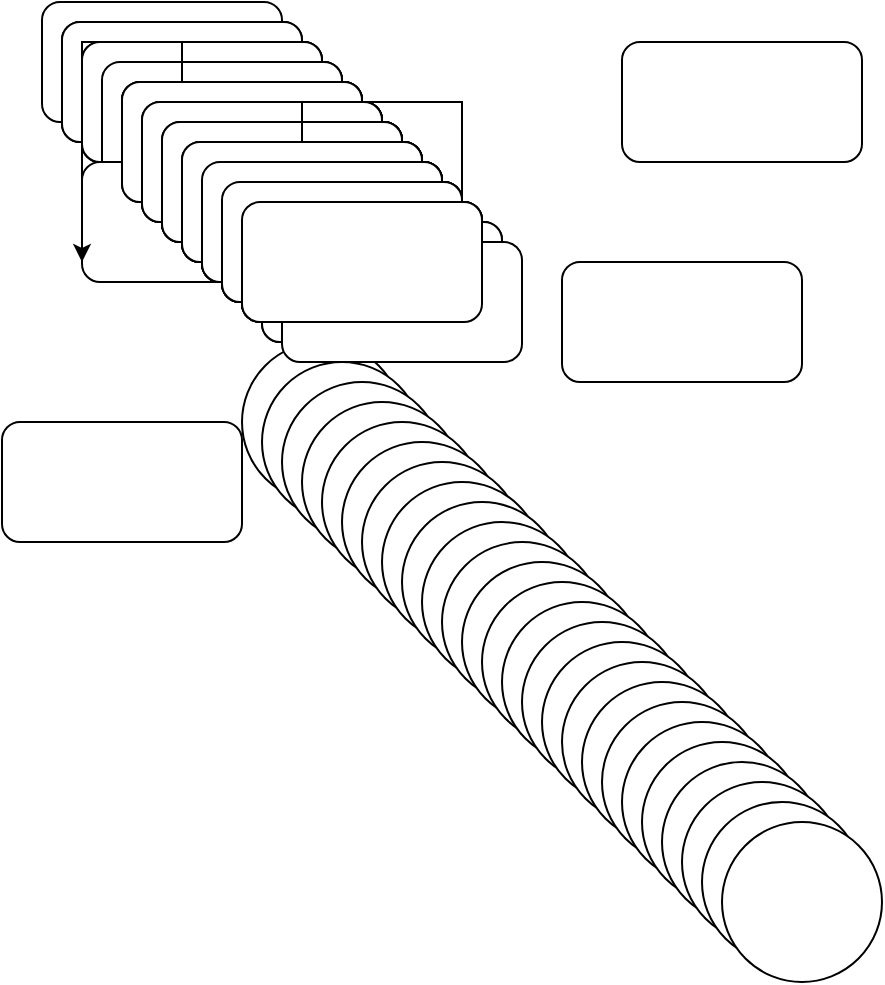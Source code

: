 <mxfile version="22.1.3" type="github">
  <diagram name="第 1 页" id="BYetjE3kx1o-xdlGlc3N">
    <mxGraphModel dx="1426" dy="785" grid="1" gridSize="10" guides="1" tooltips="1" connect="1" arrows="1" fold="1" page="1" pageScale="1" pageWidth="827" pageHeight="1169" math="0" shadow="0">
      <root>
        <mxCell id="0" />
        <mxCell id="1" parent="0" />
        <mxCell id="DApsgYXYk_P9o4439fqe-1" value="" style="ellipse;whiteSpace=wrap;html=1;aspect=fixed;" parent="1" vertex="1">
          <mxGeometry x="260" y="340" width="80" height="80" as="geometry" />
        </mxCell>
        <mxCell id="DApsgYXYk_P9o4439fqe-2" value="" style="ellipse;whiteSpace=wrap;html=1;aspect=fixed;" parent="1" vertex="1">
          <mxGeometry x="270" y="350" width="80" height="80" as="geometry" />
        </mxCell>
        <mxCell id="DApsgYXYk_P9o4439fqe-3" value="" style="ellipse;whiteSpace=wrap;html=1;aspect=fixed;" parent="1" vertex="1">
          <mxGeometry x="280" y="360" width="80" height="80" as="geometry" />
        </mxCell>
        <mxCell id="DApsgYXYk_P9o4439fqe-4" value="" style="ellipse;whiteSpace=wrap;html=1;aspect=fixed;" parent="1" vertex="1">
          <mxGeometry x="290" y="370" width="80" height="80" as="geometry" />
        </mxCell>
        <mxCell id="DApsgYXYk_P9o4439fqe-5" value="" style="ellipse;whiteSpace=wrap;html=1;aspect=fixed;" parent="1" vertex="1">
          <mxGeometry x="300" y="380" width="80" height="80" as="geometry" />
        </mxCell>
        <mxCell id="DApsgYXYk_P9o4439fqe-6" value="" style="ellipse;whiteSpace=wrap;html=1;aspect=fixed;" parent="1" vertex="1">
          <mxGeometry x="310" y="390" width="80" height="80" as="geometry" />
        </mxCell>
        <mxCell id="DApsgYXYk_P9o4439fqe-7" value="" style="ellipse;whiteSpace=wrap;html=1;aspect=fixed;" parent="1" vertex="1">
          <mxGeometry x="320" y="400" width="80" height="80" as="geometry" />
        </mxCell>
        <mxCell id="DApsgYXYk_P9o4439fqe-8" value="" style="ellipse;whiteSpace=wrap;html=1;aspect=fixed;" parent="1" vertex="1">
          <mxGeometry x="330" y="410" width="80" height="80" as="geometry" />
        </mxCell>
        <mxCell id="DApsgYXYk_P9o4439fqe-9" value="" style="ellipse;whiteSpace=wrap;html=1;aspect=fixed;" parent="1" vertex="1">
          <mxGeometry x="340" y="420" width="80" height="80" as="geometry" />
        </mxCell>
        <mxCell id="DApsgYXYk_P9o4439fqe-10" value="" style="ellipse;whiteSpace=wrap;html=1;aspect=fixed;" parent="1" vertex="1">
          <mxGeometry x="350" y="430" width="80" height="80" as="geometry" />
        </mxCell>
        <mxCell id="DApsgYXYk_P9o4439fqe-11" value="" style="ellipse;whiteSpace=wrap;html=1;aspect=fixed;" parent="1" vertex="1">
          <mxGeometry x="360" y="440" width="80" height="80" as="geometry" />
        </mxCell>
        <mxCell id="DApsgYXYk_P9o4439fqe-12" value="" style="ellipse;whiteSpace=wrap;html=1;aspect=fixed;" parent="1" vertex="1">
          <mxGeometry x="370" y="450" width="80" height="80" as="geometry" />
        </mxCell>
        <mxCell id="DApsgYXYk_P9o4439fqe-13" value="" style="ellipse;whiteSpace=wrap;html=1;aspect=fixed;" parent="1" vertex="1">
          <mxGeometry x="380" y="460" width="80" height="80" as="geometry" />
        </mxCell>
        <mxCell id="DApsgYXYk_P9o4439fqe-14" value="" style="ellipse;whiteSpace=wrap;html=1;aspect=fixed;" parent="1" vertex="1">
          <mxGeometry x="390" y="470" width="80" height="80" as="geometry" />
        </mxCell>
        <mxCell id="DApsgYXYk_P9o4439fqe-15" value="" style="ellipse;whiteSpace=wrap;html=1;aspect=fixed;" parent="1" vertex="1">
          <mxGeometry x="400" y="480" width="80" height="80" as="geometry" />
        </mxCell>
        <mxCell id="DApsgYXYk_P9o4439fqe-16" value="" style="ellipse;whiteSpace=wrap;html=1;aspect=fixed;" parent="1" vertex="1">
          <mxGeometry x="410" y="490" width="80" height="80" as="geometry" />
        </mxCell>
        <mxCell id="DApsgYXYk_P9o4439fqe-17" value="" style="ellipse;whiteSpace=wrap;html=1;aspect=fixed;" parent="1" vertex="1">
          <mxGeometry x="420" y="500" width="80" height="80" as="geometry" />
        </mxCell>
        <mxCell id="DApsgYXYk_P9o4439fqe-18" value="" style="ellipse;whiteSpace=wrap;html=1;aspect=fixed;" parent="1" vertex="1">
          <mxGeometry x="430" y="510" width="80" height="80" as="geometry" />
        </mxCell>
        <mxCell id="DApsgYXYk_P9o4439fqe-19" value="" style="ellipse;whiteSpace=wrap;html=1;aspect=fixed;" parent="1" vertex="1">
          <mxGeometry x="440" y="520" width="80" height="80" as="geometry" />
        </mxCell>
        <mxCell id="DApsgYXYk_P9o4439fqe-20" value="" style="ellipse;whiteSpace=wrap;html=1;aspect=fixed;" parent="1" vertex="1">
          <mxGeometry x="450" y="530" width="80" height="80" as="geometry" />
        </mxCell>
        <mxCell id="DApsgYXYk_P9o4439fqe-21" value="" style="ellipse;whiteSpace=wrap;html=1;aspect=fixed;" parent="1" vertex="1">
          <mxGeometry x="460" y="540" width="80" height="80" as="geometry" />
        </mxCell>
        <mxCell id="DApsgYXYk_P9o4439fqe-22" value="" style="ellipse;whiteSpace=wrap;html=1;aspect=fixed;" parent="1" vertex="1">
          <mxGeometry x="470" y="550" width="80" height="80" as="geometry" />
        </mxCell>
        <mxCell id="DApsgYXYk_P9o4439fqe-23" value="" style="ellipse;whiteSpace=wrap;html=1;aspect=fixed;" parent="1" vertex="1">
          <mxGeometry x="480" y="560" width="80" height="80" as="geometry" />
        </mxCell>
        <mxCell id="DApsgYXYk_P9o4439fqe-24" value="" style="ellipse;whiteSpace=wrap;html=1;aspect=fixed;" parent="1" vertex="1">
          <mxGeometry x="490" y="570" width="80" height="80" as="geometry" />
        </mxCell>
        <mxCell id="DApsgYXYk_P9o4439fqe-25" value="" style="ellipse;whiteSpace=wrap;html=1;aspect=fixed;" parent="1" vertex="1">
          <mxGeometry x="500" y="580" width="80" height="80" as="geometry" />
        </mxCell>
        <mxCell id="aWUKLmQarYbXgrVTm1iS-2" value="" style="rounded=1;whiteSpace=wrap;html=1;" vertex="1" parent="1">
          <mxGeometry x="160" y="170" width="120" height="60" as="geometry" />
        </mxCell>
        <mxCell id="aWUKLmQarYbXgrVTm1iS-3" value="" style="rounded=1;whiteSpace=wrap;html=1;" vertex="1" parent="1">
          <mxGeometry x="170" y="180" width="120" height="60" as="geometry" />
        </mxCell>
        <mxCell id="aWUKLmQarYbXgrVTm1iS-4" value="" style="rounded=1;whiteSpace=wrap;html=1;" vertex="1" parent="1">
          <mxGeometry x="180" y="190" width="120" height="60" as="geometry" />
        </mxCell>
        <mxCell id="aWUKLmQarYbXgrVTm1iS-5" value="" style="rounded=1;whiteSpace=wrap;html=1;" vertex="1" parent="1">
          <mxGeometry x="190" y="200" width="120" height="60" as="geometry" />
        </mxCell>
        <mxCell id="aWUKLmQarYbXgrVTm1iS-6" value="" style="rounded=1;whiteSpace=wrap;html=1;" vertex="1" parent="1">
          <mxGeometry x="200" y="210" width="120" height="60" as="geometry" />
        </mxCell>
        <mxCell id="aWUKLmQarYbXgrVTm1iS-7" value="" style="rounded=1;whiteSpace=wrap;html=1;" vertex="1" parent="1">
          <mxGeometry x="210" y="220" width="120" height="60" as="geometry" />
        </mxCell>
        <mxCell id="aWUKLmQarYbXgrVTm1iS-8" value="" style="rounded=1;whiteSpace=wrap;html=1;" vertex="1" parent="1">
          <mxGeometry x="220" y="230" width="120" height="60" as="geometry" />
        </mxCell>
        <mxCell id="aWUKLmQarYbXgrVTm1iS-9" value="" style="rounded=1;whiteSpace=wrap;html=1;" vertex="1" parent="1">
          <mxGeometry x="170" y="180" width="120" height="60" as="geometry" />
        </mxCell>
        <mxCell id="aWUKLmQarYbXgrVTm1iS-10" value="" style="rounded=1;whiteSpace=wrap;html=1;" vertex="1" parent="1">
          <mxGeometry x="180" y="190" width="120" height="60" as="geometry" />
        </mxCell>
        <mxCell id="aWUKLmQarYbXgrVTm1iS-11" value="" style="rounded=1;whiteSpace=wrap;html=1;" vertex="1" parent="1">
          <mxGeometry x="190" y="200" width="120" height="60" as="geometry" />
        </mxCell>
        <mxCell id="aWUKLmQarYbXgrVTm1iS-12" value="" style="rounded=1;whiteSpace=wrap;html=1;" vertex="1" parent="1">
          <mxGeometry x="200" y="210" width="120" height="60" as="geometry" />
        </mxCell>
        <mxCell id="aWUKLmQarYbXgrVTm1iS-13" value="" style="rounded=1;whiteSpace=wrap;html=1;" vertex="1" parent="1">
          <mxGeometry x="210" y="220" width="120" height="60" as="geometry" />
        </mxCell>
        <mxCell id="aWUKLmQarYbXgrVTm1iS-14" value="" style="rounded=1;whiteSpace=wrap;html=1;" vertex="1" parent="1">
          <mxGeometry x="220" y="230" width="120" height="60" as="geometry" />
        </mxCell>
        <mxCell id="aWUKLmQarYbXgrVTm1iS-15" value="" style="rounded=1;whiteSpace=wrap;html=1;" vertex="1" parent="1">
          <mxGeometry x="230" y="240" width="120" height="60" as="geometry" />
        </mxCell>
        <mxCell id="aWUKLmQarYbXgrVTm1iS-16" value="" style="rounded=1;whiteSpace=wrap;html=1;" vertex="1" parent="1">
          <mxGeometry x="180" y="190" width="120" height="60" as="geometry" />
        </mxCell>
        <mxCell id="aWUKLmQarYbXgrVTm1iS-17" value="" style="rounded=1;whiteSpace=wrap;html=1;" vertex="1" parent="1">
          <mxGeometry x="190" y="200" width="120" height="60" as="geometry" />
        </mxCell>
        <mxCell id="aWUKLmQarYbXgrVTm1iS-18" value="" style="rounded=1;whiteSpace=wrap;html=1;" vertex="1" parent="1">
          <mxGeometry x="200" y="210" width="120" height="60" as="geometry" />
        </mxCell>
        <mxCell id="aWUKLmQarYbXgrVTm1iS-19" value="" style="rounded=1;whiteSpace=wrap;html=1;" vertex="1" parent="1">
          <mxGeometry x="210" y="220" width="120" height="60" as="geometry" />
        </mxCell>
        <mxCell id="aWUKLmQarYbXgrVTm1iS-20" value="" style="rounded=1;whiteSpace=wrap;html=1;" vertex="1" parent="1">
          <mxGeometry x="220" y="230" width="120" height="60" as="geometry" />
        </mxCell>
        <mxCell id="aWUKLmQarYbXgrVTm1iS-21" value="" style="rounded=1;whiteSpace=wrap;html=1;" vertex="1" parent="1">
          <mxGeometry x="230" y="240" width="120" height="60" as="geometry" />
        </mxCell>
        <mxCell id="aWUKLmQarYbXgrVTm1iS-22" value="" style="rounded=1;whiteSpace=wrap;html=1;" vertex="1" parent="1">
          <mxGeometry x="240" y="250" width="120" height="60" as="geometry" />
        </mxCell>
        <mxCell id="aWUKLmQarYbXgrVTm1iS-23" value="" style="rounded=1;whiteSpace=wrap;html=1;" vertex="1" parent="1">
          <mxGeometry x="180" y="250" width="120" height="60" as="geometry" />
        </mxCell>
        <mxCell id="aWUKLmQarYbXgrVTm1iS-24" value="" style="rounded=1;whiteSpace=wrap;html=1;" vertex="1" parent="1">
          <mxGeometry x="200" y="210" width="120" height="60" as="geometry" />
        </mxCell>
        <mxCell id="aWUKLmQarYbXgrVTm1iS-25" value="" style="rounded=1;whiteSpace=wrap;html=1;" vertex="1" parent="1">
          <mxGeometry x="210" y="220" width="120" height="60" as="geometry" />
        </mxCell>
        <mxCell id="aWUKLmQarYbXgrVTm1iS-26" value="" style="rounded=1;whiteSpace=wrap;html=1;" vertex="1" parent="1">
          <mxGeometry x="220" y="230" width="120" height="60" as="geometry" />
        </mxCell>
        <mxCell id="aWUKLmQarYbXgrVTm1iS-27" value="" style="rounded=1;whiteSpace=wrap;html=1;" vertex="1" parent="1">
          <mxGeometry x="230" y="240" width="120" height="60" as="geometry" />
        </mxCell>
        <mxCell id="aWUKLmQarYbXgrVTm1iS-28" value="" style="rounded=1;whiteSpace=wrap;html=1;" vertex="1" parent="1">
          <mxGeometry x="240" y="250" width="120" height="60" as="geometry" />
        </mxCell>
        <mxCell id="aWUKLmQarYbXgrVTm1iS-29" value="" style="rounded=1;whiteSpace=wrap;html=1;" vertex="1" parent="1">
          <mxGeometry x="250" y="260" width="120" height="60" as="geometry" />
        </mxCell>
        <mxCell id="aWUKLmQarYbXgrVTm1iS-59" style="edgeStyle=orthogonalEdgeStyle;rounded=0;orthogonalLoop=1;jettySize=auto;html=1;exitX=0.25;exitY=0;exitDx=0;exitDy=0;" edge="1" parent="1" source="aWUKLmQarYbXgrVTm1iS-30">
          <mxGeometry relative="1" as="geometry">
            <mxPoint x="180" y="300" as="targetPoint" />
          </mxGeometry>
        </mxCell>
        <mxCell id="aWUKLmQarYbXgrVTm1iS-30" value="" style="rounded=1;whiteSpace=wrap;html=1;" vertex="1" parent="1">
          <mxGeometry x="200" y="210" width="120" height="60" as="geometry" />
        </mxCell>
        <mxCell id="aWUKLmQarYbXgrVTm1iS-31" value="" style="rounded=1;whiteSpace=wrap;html=1;" vertex="1" parent="1">
          <mxGeometry x="210" y="220" width="120" height="60" as="geometry" />
        </mxCell>
        <mxCell id="aWUKLmQarYbXgrVTm1iS-32" value="" style="rounded=1;whiteSpace=wrap;html=1;" vertex="1" parent="1">
          <mxGeometry x="220" y="230" width="120" height="60" as="geometry" />
        </mxCell>
        <mxCell id="aWUKLmQarYbXgrVTm1iS-33" value="" style="rounded=1;whiteSpace=wrap;html=1;" vertex="1" parent="1">
          <mxGeometry x="230" y="240" width="120" height="60" as="geometry" />
        </mxCell>
        <mxCell id="aWUKLmQarYbXgrVTm1iS-34" value="" style="rounded=1;whiteSpace=wrap;html=1;" vertex="1" parent="1">
          <mxGeometry x="240" y="250" width="120" height="60" as="geometry" />
        </mxCell>
        <mxCell id="aWUKLmQarYbXgrVTm1iS-35" value="" style="rounded=1;whiteSpace=wrap;html=1;" vertex="1" parent="1">
          <mxGeometry x="250" y="260" width="120" height="60" as="geometry" />
        </mxCell>
        <mxCell id="aWUKLmQarYbXgrVTm1iS-36" value="" style="rounded=1;whiteSpace=wrap;html=1;" vertex="1" parent="1">
          <mxGeometry x="260" y="270" width="120" height="60" as="geometry" />
        </mxCell>
        <mxCell id="aWUKLmQarYbXgrVTm1iS-37" value="" style="rounded=1;whiteSpace=wrap;html=1;" vertex="1" parent="1">
          <mxGeometry x="210" y="220" width="120" height="60" as="geometry" />
        </mxCell>
        <mxCell id="aWUKLmQarYbXgrVTm1iS-38" value="" style="rounded=1;whiteSpace=wrap;html=1;" vertex="1" parent="1">
          <mxGeometry x="220" y="230" width="120" height="60" as="geometry" />
        </mxCell>
        <mxCell id="aWUKLmQarYbXgrVTm1iS-39" value="" style="rounded=1;whiteSpace=wrap;html=1;" vertex="1" parent="1">
          <mxGeometry x="230" y="240" width="120" height="60" as="geometry" />
        </mxCell>
        <mxCell id="aWUKLmQarYbXgrVTm1iS-40" value="" style="rounded=1;whiteSpace=wrap;html=1;" vertex="1" parent="1">
          <mxGeometry x="240" y="250" width="120" height="60" as="geometry" />
        </mxCell>
        <mxCell id="aWUKLmQarYbXgrVTm1iS-41" value="" style="rounded=1;whiteSpace=wrap;html=1;" vertex="1" parent="1">
          <mxGeometry x="250" y="260" width="120" height="60" as="geometry" />
        </mxCell>
        <mxCell id="aWUKLmQarYbXgrVTm1iS-42" value="" style="rounded=1;whiteSpace=wrap;html=1;" vertex="1" parent="1">
          <mxGeometry x="260" y="270" width="120" height="60" as="geometry" />
        </mxCell>
        <mxCell id="aWUKLmQarYbXgrVTm1iS-43" value="" style="rounded=1;whiteSpace=wrap;html=1;" vertex="1" parent="1">
          <mxGeometry x="270" y="280" width="120" height="60" as="geometry" />
        </mxCell>
        <mxCell id="aWUKLmQarYbXgrVTm1iS-44" value="" style="rounded=1;whiteSpace=wrap;html=1;" vertex="1" parent="1">
          <mxGeometry x="220" y="230" width="120" height="60" as="geometry" />
        </mxCell>
        <mxCell id="aWUKLmQarYbXgrVTm1iS-45" value="" style="rounded=1;whiteSpace=wrap;html=1;" vertex="1" parent="1">
          <mxGeometry x="230" y="240" width="120" height="60" as="geometry" />
        </mxCell>
        <mxCell id="aWUKLmQarYbXgrVTm1iS-46" value="" style="rounded=1;whiteSpace=wrap;html=1;" vertex="1" parent="1">
          <mxGeometry x="240" y="250" width="120" height="60" as="geometry" />
        </mxCell>
        <mxCell id="aWUKLmQarYbXgrVTm1iS-47" value="" style="rounded=1;whiteSpace=wrap;html=1;" vertex="1" parent="1">
          <mxGeometry x="250" y="260" width="120" height="60" as="geometry" />
        </mxCell>
        <mxCell id="aWUKLmQarYbXgrVTm1iS-48" value="" style="rounded=1;whiteSpace=wrap;html=1;" vertex="1" parent="1">
          <mxGeometry x="260" y="270" width="120" height="60" as="geometry" />
        </mxCell>
        <mxCell id="aWUKLmQarYbXgrVTm1iS-49" value="" style="rounded=1;whiteSpace=wrap;html=1;" vertex="1" parent="1">
          <mxGeometry x="270" y="280" width="120" height="60" as="geometry" />
        </mxCell>
        <mxCell id="aWUKLmQarYbXgrVTm1iS-50" value="" style="rounded=1;whiteSpace=wrap;html=1;" vertex="1" parent="1">
          <mxGeometry x="280" y="290" width="120" height="60" as="geometry" />
        </mxCell>
        <mxCell id="aWUKLmQarYbXgrVTm1iS-58" style="edgeStyle=orthogonalEdgeStyle;rounded=0;orthogonalLoop=1;jettySize=auto;html=1;exitX=0.5;exitY=0;exitDx=0;exitDy=0;" edge="1" parent="1" source="aWUKLmQarYbXgrVTm1iS-51" target="aWUKLmQarYbXgrVTm1iS-54">
          <mxGeometry relative="1" as="geometry" />
        </mxCell>
        <mxCell id="aWUKLmQarYbXgrVTm1iS-51" value="" style="rounded=1;whiteSpace=wrap;html=1;" vertex="1" parent="1">
          <mxGeometry x="230" y="240" width="120" height="60" as="geometry" />
        </mxCell>
        <mxCell id="aWUKLmQarYbXgrVTm1iS-52" value="" style="rounded=1;whiteSpace=wrap;html=1;" vertex="1" parent="1">
          <mxGeometry x="240" y="250" width="120" height="60" as="geometry" />
        </mxCell>
        <mxCell id="aWUKLmQarYbXgrVTm1iS-53" value="" style="rounded=1;whiteSpace=wrap;html=1;" vertex="1" parent="1">
          <mxGeometry x="250" y="260" width="120" height="60" as="geometry" />
        </mxCell>
        <mxCell id="aWUKLmQarYbXgrVTm1iS-54" value="" style="rounded=1;whiteSpace=wrap;html=1;" vertex="1" parent="1">
          <mxGeometry x="260" y="270" width="120" height="60" as="geometry" />
        </mxCell>
        <mxCell id="aWUKLmQarYbXgrVTm1iS-55" value="" style="rounded=1;whiteSpace=wrap;html=1;" vertex="1" parent="1">
          <mxGeometry x="450" y="190" width="120" height="60" as="geometry" />
        </mxCell>
        <mxCell id="aWUKLmQarYbXgrVTm1iS-56" value="" style="rounded=1;whiteSpace=wrap;html=1;" vertex="1" parent="1">
          <mxGeometry x="140" y="380" width="120" height="60" as="geometry" />
        </mxCell>
        <mxCell id="aWUKLmQarYbXgrVTm1iS-57" value="" style="rounded=1;whiteSpace=wrap;html=1;" vertex="1" parent="1">
          <mxGeometry x="420" y="300" width="120" height="60" as="geometry" />
        </mxCell>
      </root>
    </mxGraphModel>
  </diagram>
</mxfile>
